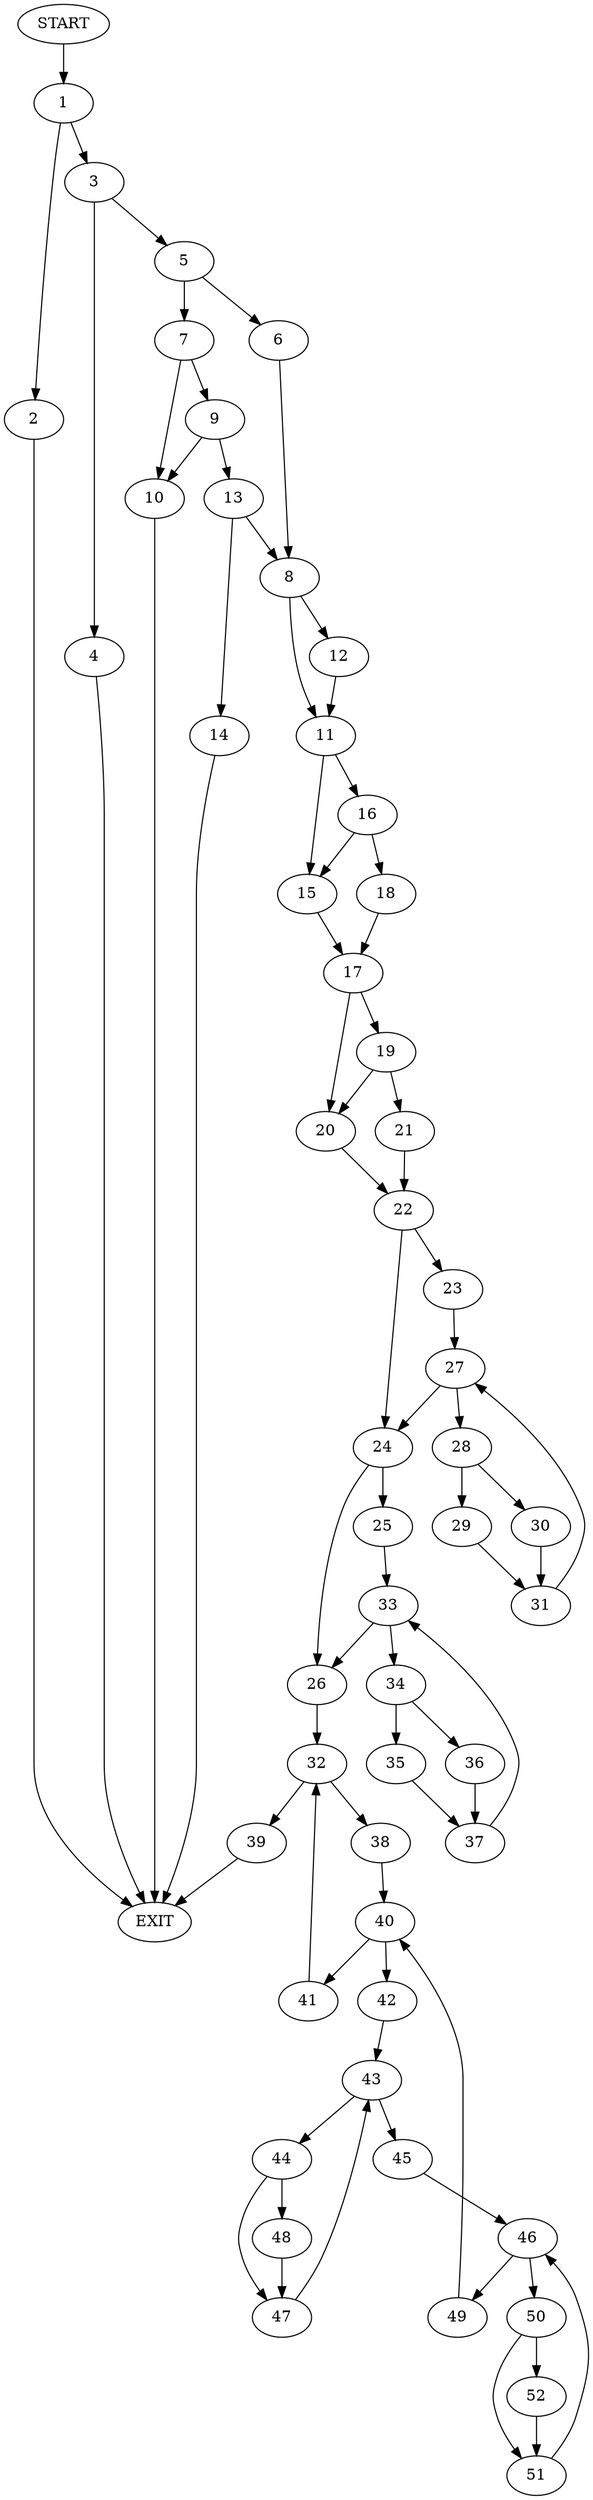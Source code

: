 digraph {
0 [label="START"]
53 [label="EXIT"]
0 -> 1
1 -> 2
1 -> 3
3 -> 4
3 -> 5
2 -> 53
5 -> 6
5 -> 7
4 -> 53
6 -> 8
7 -> 9
7 -> 10
8 -> 11
8 -> 12
9 -> 10
9 -> 13
10 -> 53
13 -> 8
13 -> 14
14 -> 53
12 -> 11
11 -> 15
11 -> 16
15 -> 17
16 -> 18
16 -> 15
18 -> 17
17 -> 19
17 -> 20
19 -> 20
19 -> 21
20 -> 22
21 -> 22
22 -> 23
22 -> 24
24 -> 25
24 -> 26
23 -> 27
27 -> 28
27 -> 24
28 -> 29
28 -> 30
30 -> 31
29 -> 31
31 -> 27
26 -> 32
25 -> 33
33 -> 34
33 -> 26
34 -> 35
34 -> 36
35 -> 37
36 -> 37
37 -> 33
32 -> 38
32 -> 39
39 -> 53
38 -> 40
40 -> 41
40 -> 42
42 -> 43
41 -> 32
43 -> 44
43 -> 45
45 -> 46
44 -> 47
44 -> 48
47 -> 43
48 -> 47
46 -> 49
46 -> 50
50 -> 51
50 -> 52
49 -> 40
52 -> 51
51 -> 46
}
